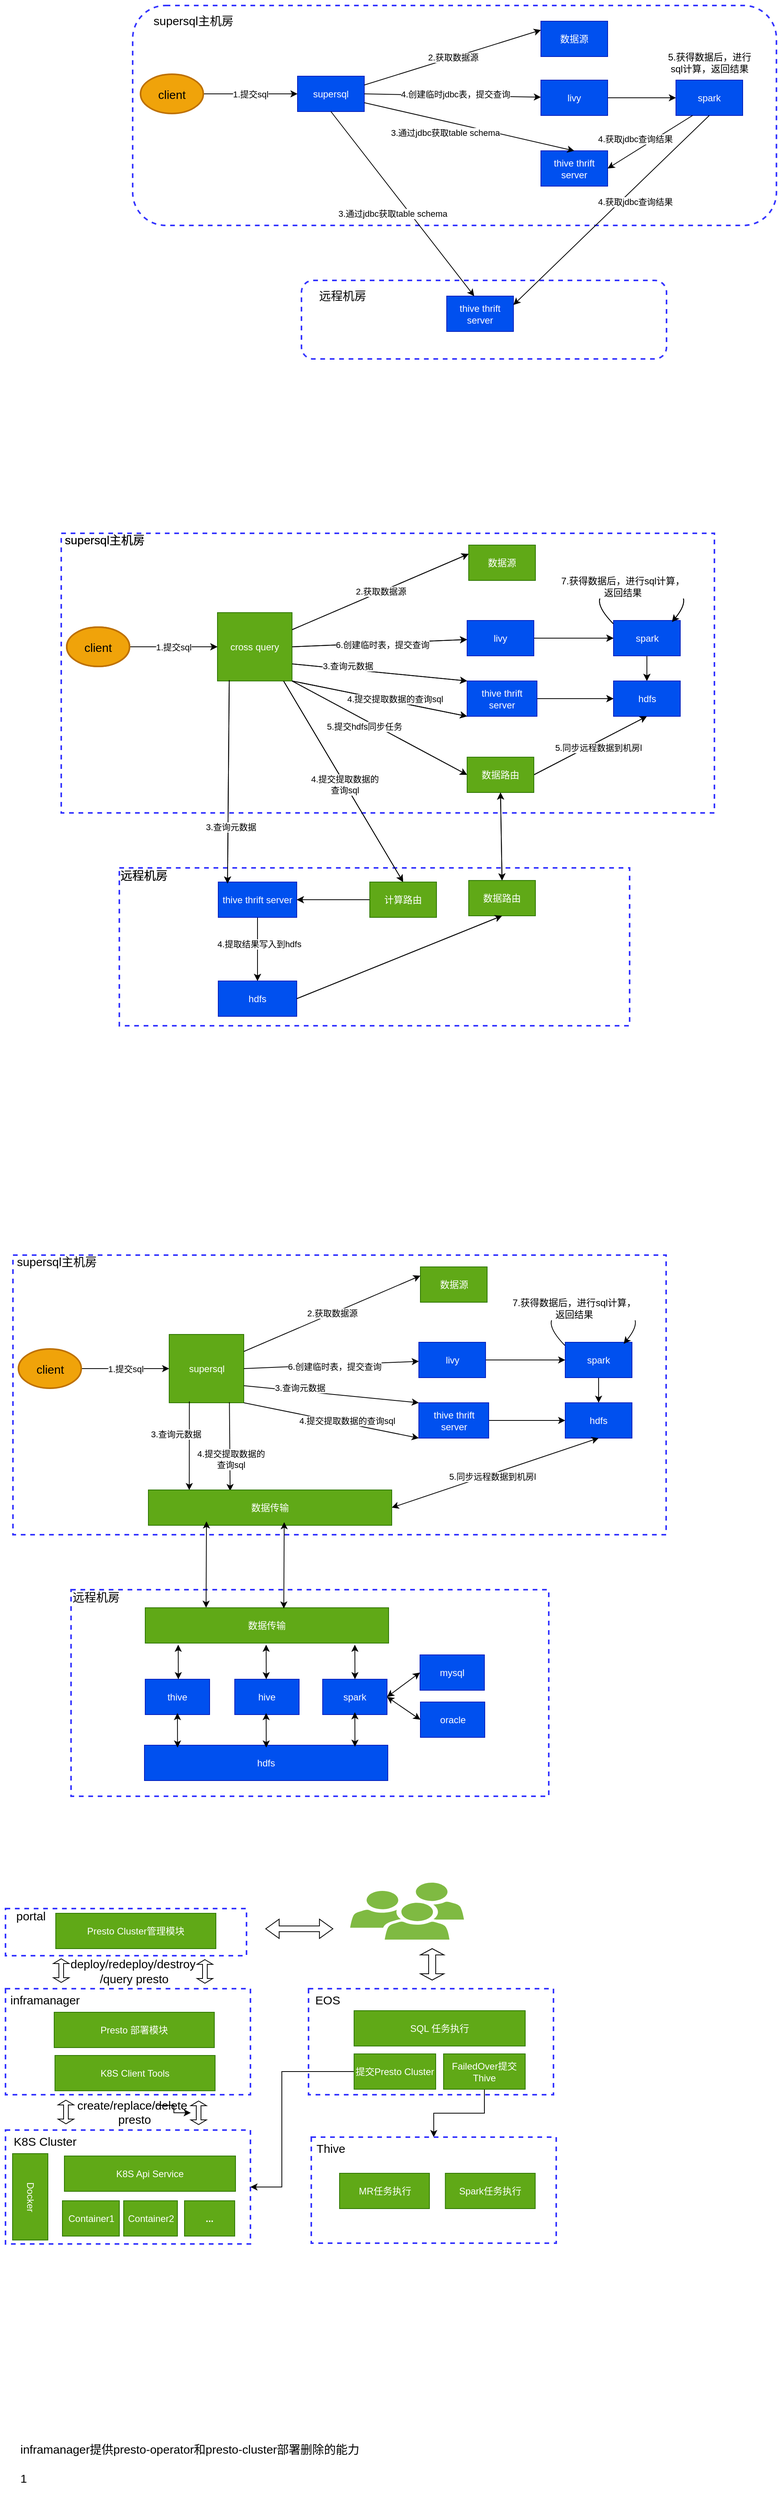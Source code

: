 <mxfile version="18.0.6" type="github">
  <diagram id="bWxWPY4lvkNfk8MPVSgl" name="cxl-demo">
    <mxGraphModel dx="1843" dy="807" grid="1" gridSize="10" guides="1" tooltips="1" connect="1" arrows="1" fold="1" page="1" pageScale="1" pageWidth="827" pageHeight="1169" math="0" shadow="0">
      <root>
        <mxCell id="0" />
        <mxCell id="1" parent="0" />
        <mxCell id="xpD0ZEU0XskHfSFEMHfj-1" value="" style="rounded=1;whiteSpace=wrap;html=1;dashed=1;fillColor=none;strokeWidth=2;strokeColor=#3333FF;" parent="1" vertex="1">
          <mxGeometry x="50" y="620" width="820" height="280" as="geometry" />
        </mxCell>
        <mxCell id="xpD0ZEU0XskHfSFEMHfj-2" value="&lt;p style=&quot;line-height: 150% ; font-size: 15px&quot;&gt;supersql主机房&lt;/p&gt;" style="text;html=1;strokeColor=none;fillColor=none;align=center;verticalAlign=middle;whiteSpace=wrap;rounded=0;dashed=1;fontSize=15;" parent="1" vertex="1">
          <mxGeometry x="70" y="620" width="115" height="40" as="geometry" />
        </mxCell>
        <mxCell id="xpD0ZEU0XskHfSFEMHfj-3" value="supersql" style="rounded=0;whiteSpace=wrap;html=1;strokeColor=#001DBC;fillColor=#0050ef;fontColor=#ffffff;" parent="1" vertex="1">
          <mxGeometry x="260" y="710" width="85" height="45" as="geometry" />
        </mxCell>
        <mxCell id="xpD0ZEU0XskHfSFEMHfj-4" value="数据源" style="rounded=0;whiteSpace=wrap;html=1;strokeColor=#001DBC;fillColor=#0050ef;fontColor=#ffffff;" parent="1" vertex="1">
          <mxGeometry x="570" y="640" width="85" height="45" as="geometry" />
        </mxCell>
        <mxCell id="xpD0ZEU0XskHfSFEMHfj-5" style="edgeStyle=orthogonalEdgeStyle;rounded=0;orthogonalLoop=1;jettySize=auto;html=1;" parent="1" source="xpD0ZEU0XskHfSFEMHfj-6" target="xpD0ZEU0XskHfSFEMHfj-7" edge="1">
          <mxGeometry relative="1" as="geometry" />
        </mxCell>
        <mxCell id="xpD0ZEU0XskHfSFEMHfj-6" value="livy" style="rounded=0;whiteSpace=wrap;html=1;strokeColor=#001DBC;fillColor=#0050ef;fontColor=#ffffff;" parent="1" vertex="1">
          <mxGeometry x="570" y="715" width="85" height="45" as="geometry" />
        </mxCell>
        <mxCell id="xpD0ZEU0XskHfSFEMHfj-7" value="spark" style="rounded=0;whiteSpace=wrap;html=1;strokeColor=#001DBC;fillColor=#0050ef;fontColor=#ffffff;" parent="1" vertex="1">
          <mxGeometry x="742" y="715" width="85" height="45" as="geometry" />
        </mxCell>
        <mxCell id="xpD0ZEU0XskHfSFEMHfj-8" value="thive thrift server" style="rounded=0;whiteSpace=wrap;html=1;strokeColor=#001DBC;fillColor=#0050ef;fontColor=#ffffff;" parent="1" vertex="1">
          <mxGeometry x="570" y="805" width="85" height="45" as="geometry" />
        </mxCell>
        <mxCell id="xpD0ZEU0XskHfSFEMHfj-9" value="" style="rounded=1;whiteSpace=wrap;html=1;dashed=1;fillColor=none;strokeWidth=2;strokeColor=#3333FF;" parent="1" vertex="1">
          <mxGeometry x="265" y="970" width="465" height="100" as="geometry" />
        </mxCell>
        <mxCell id="xpD0ZEU0XskHfSFEMHfj-10" value="&lt;p style=&quot;line-height: 150% ; font-size: 15px&quot;&gt;远程机房&lt;/p&gt;" style="text;html=1;strokeColor=none;fillColor=none;align=center;verticalAlign=middle;whiteSpace=wrap;rounded=0;dashed=1;fontSize=15;" parent="1" vertex="1">
          <mxGeometry x="260" y="970" width="115" height="40" as="geometry" />
        </mxCell>
        <mxCell id="xpD0ZEU0XskHfSFEMHfj-11" value="thive thrift server" style="rounded=0;whiteSpace=wrap;html=1;strokeColor=#001DBC;fillColor=#0050ef;fontColor=#ffffff;" parent="1" vertex="1">
          <mxGeometry x="450" y="990" width="85" height="45" as="geometry" />
        </mxCell>
        <mxCell id="xpD0ZEU0XskHfSFEMHfj-12" value="2.获取数据源" style="endArrow=classic;html=1;rounded=0;exitX=1;exitY=0.25;exitDx=0;exitDy=0;entryX=0;entryY=0.25;entryDx=0;entryDy=0;" parent="1" source="xpD0ZEU0XskHfSFEMHfj-3" target="xpD0ZEU0XskHfSFEMHfj-4" edge="1">
          <mxGeometry width="50" height="50" relative="1" as="geometry">
            <mxPoint x="382.5" y="700" as="sourcePoint" />
            <mxPoint x="432.5" y="650" as="targetPoint" />
          </mxGeometry>
        </mxCell>
        <mxCell id="xpD0ZEU0XskHfSFEMHfj-13" value="1.提交sql" style="edgeStyle=orthogonalEdgeStyle;rounded=0;orthogonalLoop=1;jettySize=auto;html=1;" parent="1" source="xpD0ZEU0XskHfSFEMHfj-14" target="xpD0ZEU0XskHfSFEMHfj-3" edge="1">
          <mxGeometry relative="1" as="geometry" />
        </mxCell>
        <mxCell id="xpD0ZEU0XskHfSFEMHfj-14" value="client" style="ellipse;whiteSpace=wrap;html=1;fontSize=15;strokeColor=#BD7000;strokeWidth=2;fillColor=#f0a30a;fontColor=#000000;" parent="1" vertex="1">
          <mxGeometry x="60" y="707.5" width="80" height="50" as="geometry" />
        </mxCell>
        <mxCell id="xpD0ZEU0XskHfSFEMHfj-15" value="" style="endArrow=classic;html=1;rounded=0;exitX=0.5;exitY=1;exitDx=0;exitDy=0;entryX=0.412;entryY=0;entryDx=0;entryDy=0;entryPerimeter=0;" parent="1" source="xpD0ZEU0XskHfSFEMHfj-3" target="xpD0ZEU0XskHfSFEMHfj-11" edge="1">
          <mxGeometry width="50" height="50" relative="1" as="geometry">
            <mxPoint x="280" y="870" as="sourcePoint" />
            <mxPoint x="330" y="820" as="targetPoint" />
          </mxGeometry>
        </mxCell>
        <mxCell id="xpD0ZEU0XskHfSFEMHfj-16" value="3.通过jdbc获取table schema" style="edgeLabel;html=1;align=center;verticalAlign=middle;resizable=0;points=[];" parent="xpD0ZEU0XskHfSFEMHfj-15" vertex="1" connectable="0">
          <mxGeometry x="-0.144" relative="1" as="geometry">
            <mxPoint y="29" as="offset" />
          </mxGeometry>
        </mxCell>
        <mxCell id="xpD0ZEU0XskHfSFEMHfj-17" value="" style="endArrow=classic;html=1;rounded=0;exitX=1;exitY=0.75;exitDx=0;exitDy=0;entryX=0.5;entryY=0;entryDx=0;entryDy=0;" parent="1" source="xpD0ZEU0XskHfSFEMHfj-3" target="xpD0ZEU0XskHfSFEMHfj-8" edge="1">
          <mxGeometry width="50" height="50" relative="1" as="geometry">
            <mxPoint x="370" y="830" as="sourcePoint" />
            <mxPoint x="420" y="780" as="targetPoint" />
          </mxGeometry>
        </mxCell>
        <mxCell id="xpD0ZEU0XskHfSFEMHfj-18" value="3.通过jdbc获取table schema" style="edgeLabel;html=1;align=center;verticalAlign=middle;resizable=0;points=[];" parent="xpD0ZEU0XskHfSFEMHfj-17" vertex="1" connectable="0">
          <mxGeometry x="-0.378" y="-2" relative="1" as="geometry">
            <mxPoint x="20" y="17" as="offset" />
          </mxGeometry>
        </mxCell>
        <mxCell id="xpD0ZEU0XskHfSFEMHfj-19" value="" style="endArrow=classic;html=1;rounded=0;exitX=1;exitY=0.5;exitDx=0;exitDy=0;" parent="1" source="xpD0ZEU0XskHfSFEMHfj-3" target="xpD0ZEU0XskHfSFEMHfj-6" edge="1">
          <mxGeometry width="50" height="50" relative="1" as="geometry">
            <mxPoint x="360" y="770" as="sourcePoint" />
            <mxPoint x="410" y="720" as="targetPoint" />
          </mxGeometry>
        </mxCell>
        <mxCell id="xpD0ZEU0XskHfSFEMHfj-20" value="4.创建临时jdbc表，提交查询" style="edgeLabel;html=1;align=center;verticalAlign=middle;resizable=0;points=[];" parent="xpD0ZEU0XskHfSFEMHfj-19" vertex="1" connectable="0">
          <mxGeometry x="-0.553" y="1" relative="1" as="geometry">
            <mxPoint x="65" as="offset" />
          </mxGeometry>
        </mxCell>
        <mxCell id="xpD0ZEU0XskHfSFEMHfj-21" value="" style="endArrow=classic;html=1;rounded=0;exitX=0.25;exitY=1;exitDx=0;exitDy=0;entryX=1;entryY=0.5;entryDx=0;entryDy=0;" parent="1" source="xpD0ZEU0XskHfSFEMHfj-7" target="xpD0ZEU0XskHfSFEMHfj-8" edge="1">
          <mxGeometry width="50" height="50" relative="1" as="geometry">
            <mxPoint x="740" y="860" as="sourcePoint" />
            <mxPoint x="790" y="810" as="targetPoint" />
          </mxGeometry>
        </mxCell>
        <mxCell id="xpD0ZEU0XskHfSFEMHfj-22" value="4.获取jdbc查询结果" style="edgeLabel;html=1;align=center;verticalAlign=middle;resizable=0;points=[];" parent="xpD0ZEU0XskHfSFEMHfj-21" vertex="1" connectable="0">
          <mxGeometry x="0.236" relative="1" as="geometry">
            <mxPoint x="-6" y="-12" as="offset" />
          </mxGeometry>
        </mxCell>
        <mxCell id="xpD0ZEU0XskHfSFEMHfj-23" value="" style="endArrow=classic;html=1;rounded=0;exitX=0.5;exitY=1;exitDx=0;exitDy=0;entryX=1;entryY=0.25;entryDx=0;entryDy=0;" parent="1" source="xpD0ZEU0XskHfSFEMHfj-7" target="xpD0ZEU0XskHfSFEMHfj-11" edge="1">
          <mxGeometry width="50" height="50" relative="1" as="geometry">
            <mxPoint x="790" y="870" as="sourcePoint" />
            <mxPoint x="840" y="820" as="targetPoint" />
          </mxGeometry>
        </mxCell>
        <mxCell id="xpD0ZEU0XskHfSFEMHfj-24" value="4.获取jdbc查询结果" style="edgeLabel;html=1;align=center;verticalAlign=middle;resizable=0;points=[];" parent="xpD0ZEU0XskHfSFEMHfj-23" vertex="1" connectable="0">
          <mxGeometry x="-0.171" y="-2" relative="1" as="geometry">
            <mxPoint x="10" y="11" as="offset" />
          </mxGeometry>
        </mxCell>
        <mxCell id="xpD0ZEU0XskHfSFEMHfj-25" value="5.获得数据后，进行sql计算，返回结果" style="text;html=1;strokeColor=none;fillColor=none;align=center;verticalAlign=middle;whiteSpace=wrap;rounded=0;" parent="1" vertex="1">
          <mxGeometry x="729.5" y="677.5" width="110" height="30" as="geometry" />
        </mxCell>
        <mxCell id="xpD0ZEU0XskHfSFEMHfj-26" value="" style="rounded=0;whiteSpace=wrap;html=1;dashed=1;fillColor=none;strokeWidth=2;strokeColor=#3333FF;" parent="1" vertex="1">
          <mxGeometry x="-41" y="1292" width="832" height="356" as="geometry" />
        </mxCell>
        <mxCell id="xpD0ZEU0XskHfSFEMHfj-27" value="&lt;p style=&quot;line-height: 150% ; font-size: 15px&quot;&gt;supersql主机房&lt;/p&gt;" style="text;html=1;strokeColor=none;fillColor=none;align=center;verticalAlign=middle;whiteSpace=wrap;rounded=0;dashed=1;fontSize=15;" parent="1" vertex="1">
          <mxGeometry x="-43" y="1281" width="115" height="40" as="geometry" />
        </mxCell>
        <mxCell id="xpD0ZEU0XskHfSFEMHfj-28" value="supersql" style="rounded=0;whiteSpace=wrap;html=1;strokeColor=#2D7600;fillColor=#60a917;fontColor=#ffffff;" parent="1" vertex="1">
          <mxGeometry x="158" y="1393" width="95" height="87" as="geometry" />
        </mxCell>
        <mxCell id="xpD0ZEU0XskHfSFEMHfj-29" value="数据源" style="rounded=0;whiteSpace=wrap;html=1;strokeColor=#2D7600;fillColor=#60a917;fontColor=#ffffff;" parent="1" vertex="1">
          <mxGeometry x="478" y="1307" width="85" height="45" as="geometry" />
        </mxCell>
        <mxCell id="xpD0ZEU0XskHfSFEMHfj-30" style="edgeStyle=orthogonalEdgeStyle;rounded=0;orthogonalLoop=1;jettySize=auto;html=1;" parent="1" source="xpD0ZEU0XskHfSFEMHfj-31" target="xpD0ZEU0XskHfSFEMHfj-33" edge="1">
          <mxGeometry relative="1" as="geometry" />
        </mxCell>
        <mxCell id="xpD0ZEU0XskHfSFEMHfj-31" value="livy" style="rounded=0;whiteSpace=wrap;html=1;strokeColor=#001DBC;fillColor=#0050ef;fontColor=#ffffff;" parent="1" vertex="1">
          <mxGeometry x="476" y="1403" width="85" height="45" as="geometry" />
        </mxCell>
        <mxCell id="xpD0ZEU0XskHfSFEMHfj-32" style="edgeStyle=orthogonalEdgeStyle;rounded=0;orthogonalLoop=1;jettySize=auto;html=1;entryX=0.5;entryY=0;entryDx=0;entryDy=0;" parent="1" source="xpD0ZEU0XskHfSFEMHfj-33" target="xpD0ZEU0XskHfSFEMHfj-50" edge="1">
          <mxGeometry relative="1" as="geometry" />
        </mxCell>
        <mxCell id="xpD0ZEU0XskHfSFEMHfj-33" value="spark" style="rounded=0;whiteSpace=wrap;html=1;strokeColor=#001DBC;fillColor=#0050ef;fontColor=#ffffff;" parent="1" vertex="1">
          <mxGeometry x="662.5" y="1403" width="85" height="45" as="geometry" />
        </mxCell>
        <mxCell id="xpD0ZEU0XskHfSFEMHfj-34" style="edgeStyle=orthogonalEdgeStyle;rounded=0;orthogonalLoop=1;jettySize=auto;html=1;entryX=0;entryY=0.5;entryDx=0;entryDy=0;" parent="1" source="xpD0ZEU0XskHfSFEMHfj-35" target="xpD0ZEU0XskHfSFEMHfj-50" edge="1">
          <mxGeometry relative="1" as="geometry" />
        </mxCell>
        <mxCell id="xpD0ZEU0XskHfSFEMHfj-35" value="thive thrift server" style="rounded=0;whiteSpace=wrap;html=1;strokeColor=#001DBC;fillColor=#0050ef;fontColor=#ffffff;" parent="1" vertex="1">
          <mxGeometry x="476" y="1480" width="89" height="45" as="geometry" />
        </mxCell>
        <mxCell id="xpD0ZEU0XskHfSFEMHfj-36" value="" style="rounded=0;whiteSpace=wrap;html=1;dashed=1;fillColor=none;strokeWidth=2;strokeColor=#3333FF;" parent="1" vertex="1">
          <mxGeometry x="33" y="1718" width="650" height="201" as="geometry" />
        </mxCell>
        <mxCell id="xpD0ZEU0XskHfSFEMHfj-37" value="&lt;p style=&quot;line-height: 150% ; font-size: 15px&quot;&gt;远程机房&lt;/p&gt;" style="text;html=1;strokeColor=none;fillColor=none;align=center;verticalAlign=middle;whiteSpace=wrap;rounded=0;dashed=1;fontSize=15;" parent="1" vertex="1">
          <mxGeometry x="7" y="1708" width="115" height="40" as="geometry" />
        </mxCell>
        <mxCell id="xpD0ZEU0XskHfSFEMHfj-38" style="edgeStyle=orthogonalEdgeStyle;rounded=0;orthogonalLoop=1;jettySize=auto;html=1;entryX=0.5;entryY=0;entryDx=0;entryDy=0;" parent="1" source="xpD0ZEU0XskHfSFEMHfj-40" target="xpD0ZEU0XskHfSFEMHfj-56" edge="1">
          <mxGeometry relative="1" as="geometry" />
        </mxCell>
        <mxCell id="xpD0ZEU0XskHfSFEMHfj-39" value="4.提取结果写入到hdfs" style="edgeLabel;html=1;align=center;verticalAlign=middle;resizable=0;points=[];" parent="xpD0ZEU0XskHfSFEMHfj-38" vertex="1" connectable="0">
          <mxGeometry x="-0.176" y="2" relative="1" as="geometry">
            <mxPoint as="offset" />
          </mxGeometry>
        </mxCell>
        <mxCell id="xpD0ZEU0XskHfSFEMHfj-40" value="thive thrift server" style="rounded=0;whiteSpace=wrap;html=1;strokeColor=#001DBC;fillColor=#0050ef;fontColor=#ffffff;" parent="1" vertex="1">
          <mxGeometry x="159" y="1736" width="100" height="45" as="geometry" />
        </mxCell>
        <mxCell id="xpD0ZEU0XskHfSFEMHfj-41" value="2.获取数据源" style="endArrow=classic;html=1;rounded=0;exitX=1;exitY=0.25;exitDx=0;exitDy=0;entryX=0;entryY=0.25;entryDx=0;entryDy=0;" parent="1" source="xpD0ZEU0XskHfSFEMHfj-28" target="xpD0ZEU0XskHfSFEMHfj-29" edge="1">
          <mxGeometry width="50" height="50" relative="1" as="geometry">
            <mxPoint x="290.5" y="1425" as="sourcePoint" />
            <mxPoint x="340.5" y="1375" as="targetPoint" />
          </mxGeometry>
        </mxCell>
        <mxCell id="xpD0ZEU0XskHfSFEMHfj-42" value="1.提交sql" style="edgeStyle=orthogonalEdgeStyle;rounded=0;orthogonalLoop=1;jettySize=auto;html=1;" parent="1" source="xpD0ZEU0XskHfSFEMHfj-43" target="xpD0ZEU0XskHfSFEMHfj-28" edge="1">
          <mxGeometry relative="1" as="geometry" />
        </mxCell>
        <mxCell id="xpD0ZEU0XskHfSFEMHfj-43" value="client" style="ellipse;whiteSpace=wrap;html=1;fontSize=15;strokeColor=#BD7000;strokeWidth=2;fillColor=#f0a30a;fontColor=#000000;" parent="1" vertex="1">
          <mxGeometry x="-34" y="1411.5" width="80" height="50" as="geometry" />
        </mxCell>
        <mxCell id="xpD0ZEU0XskHfSFEMHfj-44" value="" style="endArrow=classic;html=1;rounded=0;entryX=0.118;entryY=0.044;entryDx=0;entryDy=0;entryPerimeter=0;" parent="1" target="xpD0ZEU0XskHfSFEMHfj-40" edge="1">
          <mxGeometry width="50" height="50" relative="1" as="geometry">
            <mxPoint x="173" y="1479" as="sourcePoint" />
            <mxPoint x="239" y="1568" as="targetPoint" />
          </mxGeometry>
        </mxCell>
        <mxCell id="xpD0ZEU0XskHfSFEMHfj-45" value="3.查询元数据" style="edgeLabel;html=1;align=center;verticalAlign=middle;resizable=0;points=[];" parent="xpD0ZEU0XskHfSFEMHfj-44" vertex="1" connectable="0">
          <mxGeometry x="-0.144" relative="1" as="geometry">
            <mxPoint x="3" y="76" as="offset" />
          </mxGeometry>
        </mxCell>
        <mxCell id="xpD0ZEU0XskHfSFEMHfj-46" value="" style="endArrow=classic;html=1;rounded=0;exitX=1;exitY=0.75;exitDx=0;exitDy=0;entryX=0;entryY=0;entryDx=0;entryDy=0;" parent="1" source="xpD0ZEU0XskHfSFEMHfj-28" target="xpD0ZEU0XskHfSFEMHfj-35" edge="1">
          <mxGeometry width="50" height="50" relative="1" as="geometry">
            <mxPoint x="278" y="1555" as="sourcePoint" />
            <mxPoint x="328" y="1505" as="targetPoint" />
          </mxGeometry>
        </mxCell>
        <mxCell id="xpD0ZEU0XskHfSFEMHfj-47" value="3.查询元数据" style="edgeLabel;html=1;align=center;verticalAlign=middle;resizable=0;points=[];" parent="xpD0ZEU0XskHfSFEMHfj-46" vertex="1" connectable="0">
          <mxGeometry x="-0.378" y="-2" relative="1" as="geometry">
            <mxPoint x="2" y="-6" as="offset" />
          </mxGeometry>
        </mxCell>
        <mxCell id="xpD0ZEU0XskHfSFEMHfj-48" value="" style="endArrow=classic;html=1;rounded=0;exitX=1;exitY=0.5;exitDx=0;exitDy=0;" parent="1" source="xpD0ZEU0XskHfSFEMHfj-28" target="xpD0ZEU0XskHfSFEMHfj-31" edge="1">
          <mxGeometry width="50" height="50" relative="1" as="geometry">
            <mxPoint x="268" y="1495" as="sourcePoint" />
            <mxPoint x="318" y="1445" as="targetPoint" />
          </mxGeometry>
        </mxCell>
        <mxCell id="xpD0ZEU0XskHfSFEMHfj-49" value="6.创建临时表，提交查询" style="edgeLabel;html=1;align=center;verticalAlign=middle;resizable=0;points=[];" parent="xpD0ZEU0XskHfSFEMHfj-48" vertex="1" connectable="0">
          <mxGeometry x="-0.553" y="1" relative="1" as="geometry">
            <mxPoint x="65" as="offset" />
          </mxGeometry>
        </mxCell>
        <mxCell id="xpD0ZEU0XskHfSFEMHfj-50" value="hdfs" style="rounded=0;whiteSpace=wrap;html=1;strokeColor=#001DBC;fillColor=#0050ef;fontColor=#ffffff;" parent="1" vertex="1">
          <mxGeometry x="662.5" y="1480" width="85" height="45" as="geometry" />
        </mxCell>
        <mxCell id="xpD0ZEU0XskHfSFEMHfj-51" value="数据传输" style="rounded=0;whiteSpace=wrap;html=1;strokeColor=#2D7600;fillColor=#60a917;fontColor=#ffffff;" parent="1" vertex="1">
          <mxGeometry x="478" y="1734" width="85" height="45" as="geometry" />
        </mxCell>
        <mxCell id="xpD0ZEU0XskHfSFEMHfj-52" value="" style="endArrow=classic;html=1;rounded=0;exitX=1;exitY=1;exitDx=0;exitDy=0;entryX=0;entryY=1;entryDx=0;entryDy=0;" parent="1" source="xpD0ZEU0XskHfSFEMHfj-28" target="xpD0ZEU0XskHfSFEMHfj-35" edge="1">
          <mxGeometry width="50" height="50" relative="1" as="geometry">
            <mxPoint x="242" y="1492" as="sourcePoint" />
            <mxPoint x="511.5" y="1579.25" as="targetPoint" />
          </mxGeometry>
        </mxCell>
        <mxCell id="xpD0ZEU0XskHfSFEMHfj-53" value="4.提交提取数据的查询sql" style="edgeLabel;html=1;align=center;verticalAlign=middle;resizable=0;points=[];" parent="xpD0ZEU0XskHfSFEMHfj-52" vertex="1" connectable="0">
          <mxGeometry x="-0.378" y="-2" relative="1" as="geometry">
            <mxPoint x="62" y="7" as="offset" />
          </mxGeometry>
        </mxCell>
        <mxCell id="xpD0ZEU0XskHfSFEMHfj-54" value="" style="endArrow=classic;html=1;rounded=0;entryX=0;entryY=0.5;entryDx=0;entryDy=0;exitX=1;exitY=1;exitDx=0;exitDy=0;" parent="1" source="xpD0ZEU0XskHfSFEMHfj-28" target="xpD0ZEU0XskHfSFEMHfj-62" edge="1">
          <mxGeometry width="50" height="50" relative="1" as="geometry">
            <mxPoint x="264" y="1513" as="sourcePoint" />
            <mxPoint x="499" y="1619" as="targetPoint" />
          </mxGeometry>
        </mxCell>
        <mxCell id="xpD0ZEU0XskHfSFEMHfj-55" value="5.提交hdfs同步任务" style="edgeLabel;html=1;align=center;verticalAlign=middle;resizable=0;points=[];" parent="xpD0ZEU0XskHfSFEMHfj-54" vertex="1" connectable="0">
          <mxGeometry x="-0.285" y="1" relative="1" as="geometry">
            <mxPoint x="12" y="16" as="offset" />
          </mxGeometry>
        </mxCell>
        <mxCell id="xpD0ZEU0XskHfSFEMHfj-56" value="hdfs" style="rounded=0;whiteSpace=wrap;html=1;strokeColor=#001DBC;fillColor=#0050ef;fontColor=#ffffff;" parent="1" vertex="1">
          <mxGeometry x="159" y="1862" width="100" height="45" as="geometry" />
        </mxCell>
        <mxCell id="xpD0ZEU0XskHfSFEMHfj-57" value="" style="endArrow=classic;html=1;rounded=0;exitX=1;exitY=0.5;exitDx=0;exitDy=0;entryX=0.5;entryY=1;entryDx=0;entryDy=0;" parent="1" source="xpD0ZEU0XskHfSFEMHfj-62" target="xpD0ZEU0XskHfSFEMHfj-50" edge="1">
          <mxGeometry width="50" height="50" relative="1" as="geometry">
            <mxPoint x="639" y="1667" as="sourcePoint" />
            <mxPoint x="689" y="1617" as="targetPoint" />
          </mxGeometry>
        </mxCell>
        <mxCell id="xpD0ZEU0XskHfSFEMHfj-58" value="5.同步远程数据到机房l" style="edgeLabel;html=1;align=center;verticalAlign=middle;resizable=0;points=[];" parent="xpD0ZEU0XskHfSFEMHfj-57" vertex="1" connectable="0">
          <mxGeometry x="-0.228" relative="1" as="geometry">
            <mxPoint x="26" y="-6" as="offset" />
          </mxGeometry>
        </mxCell>
        <mxCell id="xpD0ZEU0XskHfSFEMHfj-59" value="" style="endArrow=classic;html=1;rounded=0;entryX=0.5;entryY=1;entryDx=0;entryDy=0;exitX=1;exitY=0.5;exitDx=0;exitDy=0;" parent="1" source="xpD0ZEU0XskHfSFEMHfj-56" target="xpD0ZEU0XskHfSFEMHfj-51" edge="1">
          <mxGeometry width="50" height="50" relative="1" as="geometry">
            <mxPoint x="359" y="1845" as="sourcePoint" />
            <mxPoint x="409" y="1795" as="targetPoint" />
          </mxGeometry>
        </mxCell>
        <mxCell id="xpD0ZEU0XskHfSFEMHfj-60" value="" style="endArrow=classic;html=1;rounded=0;entryX=0.5;entryY=0;entryDx=0;entryDy=0;" parent="1" target="xpD0ZEU0XskHfSFEMHfj-67" edge="1">
          <mxGeometry width="50" height="50" relative="1" as="geometry">
            <mxPoint x="242.2" y="1480" as="sourcePoint" />
            <mxPoint x="336" y="1692" as="targetPoint" />
          </mxGeometry>
        </mxCell>
        <mxCell id="xpD0ZEU0XskHfSFEMHfj-61" value="&lt;div&gt;&lt;span style=&quot;font-size: 11px&quot;&gt;4.提交提取数据的&lt;/span&gt;&lt;/div&gt;&lt;div&gt;&lt;span style=&quot;font-size: 11px&quot;&gt;查询sql&lt;/span&gt;&lt;/div&gt;" style="edgeLabel;html=1;align=center;verticalAlign=middle;resizable=0;points=[];" parent="xpD0ZEU0XskHfSFEMHfj-60" vertex="1" connectable="0">
          <mxGeometry x="-0.144" relative="1" as="geometry">
            <mxPoint x="12" y="22" as="offset" />
          </mxGeometry>
        </mxCell>
        <mxCell id="xpD0ZEU0XskHfSFEMHfj-62" value="数据传输" style="rounded=0;whiteSpace=wrap;html=1;strokeColor=#2D7600;fillColor=#60a917;fontColor=#ffffff;" parent="1" vertex="1">
          <mxGeometry x="476" y="1577" width="85" height="45" as="geometry" />
        </mxCell>
        <mxCell id="xpD0ZEU0XskHfSFEMHfj-63" value="" style="curved=1;endArrow=classic;html=1;rounded=0;entryX=0.876;entryY=0.044;entryDx=0;entryDy=0;entryPerimeter=0;" parent="1" target="xpD0ZEU0XskHfSFEMHfj-33" edge="1">
          <mxGeometry width="50" height="50" relative="1" as="geometry">
            <mxPoint x="662" y="1407" as="sourcePoint" />
            <mxPoint x="712" y="1357" as="targetPoint" />
            <Array as="points">
              <mxPoint x="629" y="1373" />
              <mxPoint x="688" y="1357" />
              <mxPoint x="768" y="1367" />
            </Array>
          </mxGeometry>
        </mxCell>
        <mxCell id="xpD0ZEU0XskHfSFEMHfj-64" value="&lt;span style=&quot;font-size: 12px&quot;&gt;7.获得数据后，进行sql计算，&lt;br&gt;返回结果&lt;/span&gt;" style="edgeLabel;html=1;align=center;verticalAlign=middle;resizable=0;points=[];" parent="xpD0ZEU0XskHfSFEMHfj-63" vertex="1" connectable="0">
          <mxGeometry x="-0.223" y="1" relative="1" as="geometry">
            <mxPoint x="1" as="offset" />
          </mxGeometry>
        </mxCell>
        <mxCell id="xpD0ZEU0XskHfSFEMHfj-65" value="" style="endArrow=classic;startArrow=classic;html=1;rounded=0;entryX=0.5;entryY=1;entryDx=0;entryDy=0;exitX=0.5;exitY=0;exitDx=0;exitDy=0;" parent="1" source="xpD0ZEU0XskHfSFEMHfj-51" target="xpD0ZEU0XskHfSFEMHfj-62" edge="1">
          <mxGeometry width="50" height="50" relative="1" as="geometry">
            <mxPoint x="490" y="1688" as="sourcePoint" />
            <mxPoint x="540" y="1638" as="targetPoint" />
          </mxGeometry>
        </mxCell>
        <mxCell id="xpD0ZEU0XskHfSFEMHfj-66" value="" style="edgeStyle=orthogonalEdgeStyle;rounded=0;orthogonalLoop=1;jettySize=auto;html=1;" parent="1" source="xpD0ZEU0XskHfSFEMHfj-67" target="xpD0ZEU0XskHfSFEMHfj-40" edge="1">
          <mxGeometry relative="1" as="geometry" />
        </mxCell>
        <mxCell id="xpD0ZEU0XskHfSFEMHfj-67" value="计算路由" style="rounded=0;whiteSpace=wrap;html=1;strokeColor=#2D7600;fillColor=#60a917;fontColor=#ffffff;" parent="1" vertex="1">
          <mxGeometry x="352" y="1736" width="85" height="45" as="geometry" />
        </mxCell>
        <mxCell id="xpD0ZEU0XskHfSFEMHfj-68" value="" style="rounded=0;whiteSpace=wrap;html=1;dashed=1;fillColor=none;strokeWidth=2;strokeColor=#3333FF;" parent="1" vertex="1">
          <mxGeometry x="-102.5" y="2211" width="832" height="356" as="geometry" />
        </mxCell>
        <mxCell id="xpD0ZEU0XskHfSFEMHfj-69" value="&lt;p style=&quot;line-height: 150% ; font-size: 15px&quot;&gt;supersql主机房&lt;/p&gt;" style="text;html=1;strokeColor=none;fillColor=none;align=center;verticalAlign=middle;whiteSpace=wrap;rounded=0;dashed=1;fontSize=15;" parent="1" vertex="1">
          <mxGeometry x="-104.5" y="2200" width="115" height="40" as="geometry" />
        </mxCell>
        <mxCell id="xpD0ZEU0XskHfSFEMHfj-70" value="supersql" style="rounded=0;whiteSpace=wrap;html=1;strokeColor=#2D7600;fillColor=#60a917;fontColor=#ffffff;" parent="1" vertex="1">
          <mxGeometry x="96.5" y="2312" width="95" height="87" as="geometry" />
        </mxCell>
        <mxCell id="xpD0ZEU0XskHfSFEMHfj-71" value="数据源" style="rounded=0;whiteSpace=wrap;html=1;strokeColor=#2D7600;fillColor=#60a917;fontColor=#ffffff;" parent="1" vertex="1">
          <mxGeometry x="416.5" y="2226" width="85" height="45" as="geometry" />
        </mxCell>
        <mxCell id="xpD0ZEU0XskHfSFEMHfj-72" style="edgeStyle=orthogonalEdgeStyle;rounded=0;orthogonalLoop=1;jettySize=auto;html=1;" parent="1" source="xpD0ZEU0XskHfSFEMHfj-73" target="xpD0ZEU0XskHfSFEMHfj-75" edge="1">
          <mxGeometry relative="1" as="geometry" />
        </mxCell>
        <mxCell id="xpD0ZEU0XskHfSFEMHfj-73" value="livy" style="rounded=0;whiteSpace=wrap;html=1;strokeColor=#001DBC;fillColor=#0050ef;fontColor=#ffffff;" parent="1" vertex="1">
          <mxGeometry x="414.5" y="2322" width="85" height="45" as="geometry" />
        </mxCell>
        <mxCell id="xpD0ZEU0XskHfSFEMHfj-74" style="edgeStyle=orthogonalEdgeStyle;rounded=0;orthogonalLoop=1;jettySize=auto;html=1;entryX=0.5;entryY=0;entryDx=0;entryDy=0;" parent="1" source="xpD0ZEU0XskHfSFEMHfj-75" target="xpD0ZEU0XskHfSFEMHfj-92" edge="1">
          <mxGeometry relative="1" as="geometry" />
        </mxCell>
        <mxCell id="xpD0ZEU0XskHfSFEMHfj-75" value="spark" style="rounded=0;whiteSpace=wrap;html=1;strokeColor=#001DBC;fillColor=#0050ef;fontColor=#ffffff;" parent="1" vertex="1">
          <mxGeometry x="601" y="2322" width="85" height="45" as="geometry" />
        </mxCell>
        <mxCell id="xpD0ZEU0XskHfSFEMHfj-76" style="edgeStyle=orthogonalEdgeStyle;rounded=0;orthogonalLoop=1;jettySize=auto;html=1;entryX=0;entryY=0.5;entryDx=0;entryDy=0;" parent="1" source="xpD0ZEU0XskHfSFEMHfj-77" target="xpD0ZEU0XskHfSFEMHfj-92" edge="1">
          <mxGeometry relative="1" as="geometry" />
        </mxCell>
        <mxCell id="xpD0ZEU0XskHfSFEMHfj-77" value="thive thrift server" style="rounded=0;whiteSpace=wrap;html=1;strokeColor=#001DBC;fillColor=#0050ef;fontColor=#ffffff;" parent="1" vertex="1">
          <mxGeometry x="414.5" y="2399" width="89" height="45" as="geometry" />
        </mxCell>
        <mxCell id="xpD0ZEU0XskHfSFEMHfj-78" value="" style="rounded=0;whiteSpace=wrap;html=1;dashed=1;fillColor=none;strokeWidth=2;strokeColor=#3333FF;" parent="1" vertex="1">
          <mxGeometry x="-28.5" y="2637" width="608.5" height="263" as="geometry" />
        </mxCell>
        <mxCell id="xpD0ZEU0XskHfSFEMHfj-79" value="&lt;p style=&quot;line-height: 150% ; font-size: 15px&quot;&gt;远程机房&lt;/p&gt;" style="text;html=1;strokeColor=none;fillColor=none;align=center;verticalAlign=middle;whiteSpace=wrap;rounded=0;dashed=1;fontSize=15;" parent="1" vertex="1">
          <mxGeometry x="-54.5" y="2627" width="115" height="40" as="geometry" />
        </mxCell>
        <mxCell id="xpD0ZEU0XskHfSFEMHfj-82" value="thive" style="rounded=0;whiteSpace=wrap;html=1;strokeColor=#001DBC;fillColor=#0050ef;fontColor=#ffffff;" parent="1" vertex="1">
          <mxGeometry x="66" y="2751" width="82" height="45" as="geometry" />
        </mxCell>
        <mxCell id="xpD0ZEU0XskHfSFEMHfj-83" value="2.获取数据源" style="endArrow=classic;html=1;rounded=0;exitX=1;exitY=0.25;exitDx=0;exitDy=0;entryX=0;entryY=0.25;entryDx=0;entryDy=0;" parent="1" source="xpD0ZEU0XskHfSFEMHfj-70" target="xpD0ZEU0XskHfSFEMHfj-71" edge="1">
          <mxGeometry width="50" height="50" relative="1" as="geometry">
            <mxPoint x="229" y="2344" as="sourcePoint" />
            <mxPoint x="279" y="2294" as="targetPoint" />
          </mxGeometry>
        </mxCell>
        <mxCell id="xpD0ZEU0XskHfSFEMHfj-84" value="1.提交sql" style="edgeStyle=orthogonalEdgeStyle;rounded=0;orthogonalLoop=1;jettySize=auto;html=1;" parent="1" source="xpD0ZEU0XskHfSFEMHfj-85" target="xpD0ZEU0XskHfSFEMHfj-70" edge="1">
          <mxGeometry relative="1" as="geometry" />
        </mxCell>
        <mxCell id="xpD0ZEU0XskHfSFEMHfj-85" value="client" style="ellipse;whiteSpace=wrap;html=1;fontSize=15;strokeColor=#BD7000;strokeWidth=2;fillColor=#f0a30a;fontColor=#000000;" parent="1" vertex="1">
          <mxGeometry x="-95.5" y="2330.5" width="80" height="50" as="geometry" />
        </mxCell>
        <mxCell id="xpD0ZEU0XskHfSFEMHfj-86" value="" style="endArrow=classic;html=1;rounded=0;exitX=0.597;exitY=0.982;exitDx=0;exitDy=0;exitPerimeter=0;entryX=0.168;entryY=0.004;entryDx=0;entryDy=0;entryPerimeter=0;" parent="1" target="xpD0ZEU0XskHfSFEMHfj-110" edge="1">
          <mxGeometry width="50" height="50" relative="1" as="geometry">
            <mxPoint x="122.215" y="2397.434" as="sourcePoint" />
            <mxPoint x="122" y="2500" as="targetPoint" />
          </mxGeometry>
        </mxCell>
        <mxCell id="xpD0ZEU0XskHfSFEMHfj-87" value="3.查询元数据" style="edgeLabel;html=1;align=center;verticalAlign=middle;resizable=0;points=[];" parent="xpD0ZEU0XskHfSFEMHfj-86" vertex="1" connectable="0">
          <mxGeometry x="-0.144" relative="1" as="geometry">
            <mxPoint x="-17" y="-7" as="offset" />
          </mxGeometry>
        </mxCell>
        <mxCell id="xpD0ZEU0XskHfSFEMHfj-88" value="" style="endArrow=classic;html=1;rounded=0;exitX=1;exitY=0.75;exitDx=0;exitDy=0;entryX=0;entryY=0;entryDx=0;entryDy=0;" parent="1" source="xpD0ZEU0XskHfSFEMHfj-70" target="xpD0ZEU0XskHfSFEMHfj-77" edge="1">
          <mxGeometry width="50" height="50" relative="1" as="geometry">
            <mxPoint x="216.5" y="2474" as="sourcePoint" />
            <mxPoint x="266.5" y="2424" as="targetPoint" />
          </mxGeometry>
        </mxCell>
        <mxCell id="xpD0ZEU0XskHfSFEMHfj-89" value="3.查询元数据" style="edgeLabel;html=1;align=center;verticalAlign=middle;resizable=0;points=[];" parent="xpD0ZEU0XskHfSFEMHfj-88" vertex="1" connectable="0">
          <mxGeometry x="-0.378" y="-2" relative="1" as="geometry">
            <mxPoint x="2" y="-6" as="offset" />
          </mxGeometry>
        </mxCell>
        <mxCell id="xpD0ZEU0XskHfSFEMHfj-90" value="" style="endArrow=classic;html=1;rounded=0;exitX=1;exitY=0.5;exitDx=0;exitDy=0;" parent="1" source="xpD0ZEU0XskHfSFEMHfj-70" target="xpD0ZEU0XskHfSFEMHfj-73" edge="1">
          <mxGeometry width="50" height="50" relative="1" as="geometry">
            <mxPoint x="206.5" y="2414" as="sourcePoint" />
            <mxPoint x="256.5" y="2364" as="targetPoint" />
          </mxGeometry>
        </mxCell>
        <mxCell id="xpD0ZEU0XskHfSFEMHfj-91" value="6.创建临时表，提交查询" style="edgeLabel;html=1;align=center;verticalAlign=middle;resizable=0;points=[];" parent="xpD0ZEU0XskHfSFEMHfj-90" vertex="1" connectable="0">
          <mxGeometry x="-0.553" y="1" relative="1" as="geometry">
            <mxPoint x="65" as="offset" />
          </mxGeometry>
        </mxCell>
        <mxCell id="xpD0ZEU0XskHfSFEMHfj-92" value="hdfs" style="rounded=0;whiteSpace=wrap;html=1;strokeColor=#001DBC;fillColor=#0050ef;fontColor=#ffffff;" parent="1" vertex="1">
          <mxGeometry x="601" y="2399" width="85" height="45" as="geometry" />
        </mxCell>
        <mxCell id="xpD0ZEU0XskHfSFEMHfj-93" value="数据传输" style="rounded=0;whiteSpace=wrap;html=1;strokeColor=#2D7600;fillColor=#60a917;fontColor=#ffffff;" parent="1" vertex="1">
          <mxGeometry x="66" y="2660" width="310" height="45" as="geometry" />
        </mxCell>
        <mxCell id="xpD0ZEU0XskHfSFEMHfj-94" value="" style="endArrow=classic;html=1;rounded=0;exitX=1;exitY=1;exitDx=0;exitDy=0;entryX=0;entryY=1;entryDx=0;entryDy=0;" parent="1" source="xpD0ZEU0XskHfSFEMHfj-70" target="xpD0ZEU0XskHfSFEMHfj-77" edge="1">
          <mxGeometry width="50" height="50" relative="1" as="geometry">
            <mxPoint x="180.5" y="2411" as="sourcePoint" />
            <mxPoint x="450" y="2498.25" as="targetPoint" />
          </mxGeometry>
        </mxCell>
        <mxCell id="xpD0ZEU0XskHfSFEMHfj-95" value="4.提交提取数据的查询sql" style="edgeLabel;html=1;align=center;verticalAlign=middle;resizable=0;points=[];" parent="xpD0ZEU0XskHfSFEMHfj-94" vertex="1" connectable="0">
          <mxGeometry x="-0.378" y="-2" relative="1" as="geometry">
            <mxPoint x="62" y="7" as="offset" />
          </mxGeometry>
        </mxCell>
        <mxCell id="xpD0ZEU0XskHfSFEMHfj-98" value="hdfs" style="rounded=0;whiteSpace=wrap;html=1;strokeColor=#001DBC;fillColor=#0050ef;fontColor=#ffffff;" parent="1" vertex="1">
          <mxGeometry x="65" y="2835" width="310" height="45" as="geometry" />
        </mxCell>
        <mxCell id="xpD0ZEU0XskHfSFEMHfj-99" value="" style="endArrow=classic;html=1;rounded=0;exitX=1;exitY=0.5;exitDx=0;exitDy=0;entryX=0.5;entryY=1;entryDx=0;entryDy=0;startArrow=classic;startFill=1;" parent="1" source="xpD0ZEU0XskHfSFEMHfj-110" target="xpD0ZEU0XskHfSFEMHfj-92" edge="1">
          <mxGeometry width="50" height="50" relative="1" as="geometry">
            <mxPoint x="485" y="2532.5" as="sourcePoint" />
            <mxPoint x="627.5" y="2536" as="targetPoint" />
          </mxGeometry>
        </mxCell>
        <mxCell id="xpD0ZEU0XskHfSFEMHfj-100" value="5.同步远程数据到机房l" style="edgeLabel;html=1;align=center;verticalAlign=middle;resizable=0;points=[];" parent="xpD0ZEU0XskHfSFEMHfj-99" vertex="1" connectable="0">
          <mxGeometry x="-0.228" relative="1" as="geometry">
            <mxPoint x="26" y="-6" as="offset" />
          </mxGeometry>
        </mxCell>
        <mxCell id="xpD0ZEU0XskHfSFEMHfj-102" value="" style="endArrow=classic;html=1;rounded=0;exitX=0.597;exitY=0.993;exitDx=0;exitDy=0;exitPerimeter=0;entryX=0.336;entryY=0.031;entryDx=0;entryDy=0;entryPerimeter=0;" parent="1" target="xpD0ZEU0XskHfSFEMHfj-110" edge="1">
          <mxGeometry width="50" height="50" relative="1" as="geometry">
            <mxPoint x="173.215" y="2398.391" as="sourcePoint" />
            <mxPoint x="174" y="2520" as="targetPoint" />
          </mxGeometry>
        </mxCell>
        <mxCell id="xpD0ZEU0XskHfSFEMHfj-103" value="&lt;div&gt;&lt;span style=&quot;font-size: 11px&quot;&gt;4.提交提取数据的&lt;/span&gt;&lt;/div&gt;&lt;div&gt;&lt;span style=&quot;font-size: 11px&quot;&gt;查询sql&lt;/span&gt;&lt;/div&gt;" style="edgeLabel;html=1;align=center;verticalAlign=middle;resizable=0;points=[];" parent="xpD0ZEU0XskHfSFEMHfj-102" vertex="1" connectable="0">
          <mxGeometry x="-0.144" relative="1" as="geometry">
            <mxPoint x="1" y="24" as="offset" />
          </mxGeometry>
        </mxCell>
        <mxCell id="xpD0ZEU0XskHfSFEMHfj-105" value="" style="curved=1;endArrow=classic;html=1;rounded=0;entryX=0.876;entryY=0.044;entryDx=0;entryDy=0;entryPerimeter=0;" parent="1" target="xpD0ZEU0XskHfSFEMHfj-75" edge="1">
          <mxGeometry width="50" height="50" relative="1" as="geometry">
            <mxPoint x="600.5" y="2326" as="sourcePoint" />
            <mxPoint x="650.5" y="2276" as="targetPoint" />
            <Array as="points">
              <mxPoint x="567.5" y="2292" />
              <mxPoint x="626.5" y="2276" />
              <mxPoint x="706.5" y="2286" />
            </Array>
          </mxGeometry>
        </mxCell>
        <mxCell id="xpD0ZEU0XskHfSFEMHfj-106" value="&lt;span style=&quot;font-size: 12px&quot;&gt;7.获得数据后，进行sql计算，&lt;br&gt;返回结果&lt;/span&gt;" style="edgeLabel;html=1;align=center;verticalAlign=middle;resizable=0;points=[];" parent="xpD0ZEU0XskHfSFEMHfj-105" vertex="1" connectable="0">
          <mxGeometry x="-0.223" y="1" relative="1" as="geometry">
            <mxPoint x="1" as="offset" />
          </mxGeometry>
        </mxCell>
        <mxCell id="xpD0ZEU0XskHfSFEMHfj-110" value="数据传输" style="rounded=0;whiteSpace=wrap;html=1;strokeColor=#2D7600;fillColor=#60a917;fontColor=#ffffff;" parent="1" vertex="1">
          <mxGeometry x="70" y="2510" width="310" height="45" as="geometry" />
        </mxCell>
        <mxCell id="xpD0ZEU0XskHfSFEMHfj-113" value="" style="endArrow=classic;startArrow=classic;html=1;rounded=0;exitX=0.25;exitY=0;exitDx=0;exitDy=0;" parent="1" source="xpD0ZEU0XskHfSFEMHfj-93" edge="1">
          <mxGeometry width="50" height="50" relative="1" as="geometry">
            <mxPoint x="310" y="2680" as="sourcePoint" />
            <mxPoint x="144" y="2550" as="targetPoint" />
          </mxGeometry>
        </mxCell>
        <mxCell id="xpD0ZEU0XskHfSFEMHfj-125" value="hive" style="rounded=0;whiteSpace=wrap;html=1;strokeColor=#001DBC;fillColor=#0050ef;fontColor=#ffffff;" parent="1" vertex="1">
          <mxGeometry x="180" y="2751" width="82" height="45" as="geometry" />
        </mxCell>
        <mxCell id="xpD0ZEU0XskHfSFEMHfj-126" value="spark" style="rounded=0;whiteSpace=wrap;html=1;strokeColor=#001DBC;fillColor=#0050ef;fontColor=#ffffff;" parent="1" vertex="1">
          <mxGeometry x="292" y="2751" width="82" height="45" as="geometry" />
        </mxCell>
        <mxCell id="xpD0ZEU0XskHfSFEMHfj-127" value="mysql" style="rounded=0;whiteSpace=wrap;html=1;strokeColor=#001DBC;fillColor=#0050ef;fontColor=#ffffff;" parent="1" vertex="1">
          <mxGeometry x="416" y="2720" width="82" height="45" as="geometry" />
        </mxCell>
        <mxCell id="xpD0ZEU0XskHfSFEMHfj-128" value="oracle" style="rounded=0;whiteSpace=wrap;html=1;strokeColor=#001DBC;fillColor=#0050ef;fontColor=#ffffff;" parent="1" vertex="1">
          <mxGeometry x="416.5" y="2780" width="82" height="45" as="geometry" />
        </mxCell>
        <mxCell id="xpD0ZEU0XskHfSFEMHfj-130" value="" style="endArrow=classic;startArrow=classic;html=1;rounded=0;exitX=1;exitY=0.5;exitDx=0;exitDy=0;entryX=0;entryY=0.5;entryDx=0;entryDy=0;" parent="1" source="xpD0ZEU0XskHfSFEMHfj-126" target="xpD0ZEU0XskHfSFEMHfj-127" edge="1">
          <mxGeometry width="50" height="50" relative="1" as="geometry">
            <mxPoint x="372" y="2740" as="sourcePoint" />
            <mxPoint x="422" y="2690" as="targetPoint" />
          </mxGeometry>
        </mxCell>
        <mxCell id="xpD0ZEU0XskHfSFEMHfj-131" value="" style="endArrow=classic;startArrow=classic;html=1;rounded=0;exitX=1;exitY=0.5;exitDx=0;exitDy=0;entryX=0;entryY=0.5;entryDx=0;entryDy=0;" parent="1" source="xpD0ZEU0XskHfSFEMHfj-126" target="xpD0ZEU0XskHfSFEMHfj-128" edge="1">
          <mxGeometry width="50" height="50" relative="1" as="geometry">
            <mxPoint x="382" y="2783.5" as="sourcePoint" />
            <mxPoint x="424" y="2752.5" as="targetPoint" />
          </mxGeometry>
        </mxCell>
        <mxCell id="xpD0ZEU0XskHfSFEMHfj-132" value="" style="endArrow=classic;startArrow=classic;html=1;rounded=0;exitX=0.5;exitY=1;exitDx=0;exitDy=0;entryX=0.865;entryY=0.111;entryDx=0;entryDy=0;entryPerimeter=0;" parent="1" edge="1">
          <mxGeometry width="50" height="50" relative="1" as="geometry">
            <mxPoint x="333" y="2793" as="sourcePoint" />
            <mxPoint x="333.15" y="2836.995" as="targetPoint" />
          </mxGeometry>
        </mxCell>
        <mxCell id="xpD0ZEU0XskHfSFEMHfj-133" value="" style="endArrow=classic;startArrow=classic;html=1;rounded=0;exitX=0.25;exitY=0;exitDx=0;exitDy=0;" parent="1" edge="1">
          <mxGeometry width="50" height="50" relative="1" as="geometry">
            <mxPoint x="242.5" y="2661" as="sourcePoint" />
            <mxPoint x="243" y="2551" as="targetPoint" />
          </mxGeometry>
        </mxCell>
        <mxCell id="xpD0ZEU0XskHfSFEMHfj-134" value="" style="endArrow=classic;startArrow=classic;html=1;rounded=0;exitX=0.5;exitY=1;exitDx=0;exitDy=0;entryX=0.865;entryY=0.111;entryDx=0;entryDy=0;entryPerimeter=0;" parent="1" edge="1">
          <mxGeometry width="50" height="50" relative="1" as="geometry">
            <mxPoint x="220" y="2794" as="sourcePoint" />
            <mxPoint x="220.15" y="2837.995" as="targetPoint" />
          </mxGeometry>
        </mxCell>
        <mxCell id="xpD0ZEU0XskHfSFEMHfj-135" value="" style="endArrow=classic;startArrow=classic;html=1;rounded=0;exitX=0.5;exitY=1;exitDx=0;exitDy=0;entryX=0.865;entryY=0.111;entryDx=0;entryDy=0;entryPerimeter=0;" parent="1" edge="1">
          <mxGeometry width="50" height="50" relative="1" as="geometry">
            <mxPoint x="107" y="2794" as="sourcePoint" />
            <mxPoint x="107.15" y="2837.995" as="targetPoint" />
          </mxGeometry>
        </mxCell>
        <mxCell id="xpD0ZEU0XskHfSFEMHfj-138" value="" style="endArrow=classic;startArrow=classic;html=1;rounded=0;exitX=0.5;exitY=1;exitDx=0;exitDy=0;entryX=0.865;entryY=0.111;entryDx=0;entryDy=0;entryPerimeter=0;" parent="1" edge="1">
          <mxGeometry width="50" height="50" relative="1" as="geometry">
            <mxPoint x="108" y="2707" as="sourcePoint" />
            <mxPoint x="108.15" y="2750.995" as="targetPoint" />
          </mxGeometry>
        </mxCell>
        <mxCell id="xpD0ZEU0XskHfSFEMHfj-139" value="" style="endArrow=classic;startArrow=classic;html=1;rounded=0;exitX=0.5;exitY=1;exitDx=0;exitDy=0;entryX=0.865;entryY=0.111;entryDx=0;entryDy=0;entryPerimeter=0;" parent="1" edge="1">
          <mxGeometry width="50" height="50" relative="1" as="geometry">
            <mxPoint x="220" y="2707" as="sourcePoint" />
            <mxPoint x="220.15" y="2750.995" as="targetPoint" />
          </mxGeometry>
        </mxCell>
        <mxCell id="xpD0ZEU0XskHfSFEMHfj-140" value="" style="endArrow=classic;startArrow=classic;html=1;rounded=0;exitX=0.5;exitY=1;exitDx=0;exitDy=0;entryX=0.865;entryY=0.111;entryDx=0;entryDy=0;entryPerimeter=0;" parent="1" edge="1">
          <mxGeometry width="50" height="50" relative="1" as="geometry">
            <mxPoint x="333" y="2707" as="sourcePoint" />
            <mxPoint x="333.15" y="2750.995" as="targetPoint" />
          </mxGeometry>
        </mxCell>
        <mxCell id="xpD0ZEU0XskHfSFEMHfj-141" value="" style="rounded=0;whiteSpace=wrap;html=1;dashed=1;fillColor=none;strokeWidth=2;strokeColor=#3333FF;" parent="1" vertex="1">
          <mxGeometry x="-41" y="1292" width="832" height="356" as="geometry" />
        </mxCell>
        <mxCell id="xpD0ZEU0XskHfSFEMHfj-142" value="&lt;p style=&quot;line-height: 150% ; font-size: 15px&quot;&gt;supersql主机房&lt;/p&gt;" style="text;html=1;strokeColor=none;fillColor=none;align=center;verticalAlign=middle;whiteSpace=wrap;rounded=0;dashed=1;fontSize=15;" parent="1" vertex="1">
          <mxGeometry x="-43" y="1281" width="115" height="40" as="geometry" />
        </mxCell>
        <mxCell id="xpD0ZEU0XskHfSFEMHfj-143" value="cross query" style="rounded=0;whiteSpace=wrap;html=1;strokeColor=#2D7600;fillColor=#60a917;fontColor=#ffffff;" parent="1" vertex="1">
          <mxGeometry x="158" y="1393" width="95" height="87" as="geometry" />
        </mxCell>
        <mxCell id="xpD0ZEU0XskHfSFEMHfj-144" value="数据源" style="rounded=0;whiteSpace=wrap;html=1;strokeColor=#2D7600;fillColor=#60a917;fontColor=#ffffff;" parent="1" vertex="1">
          <mxGeometry x="478" y="1307" width="85" height="45" as="geometry" />
        </mxCell>
        <mxCell id="xpD0ZEU0XskHfSFEMHfj-145" style="edgeStyle=orthogonalEdgeStyle;rounded=0;orthogonalLoop=1;jettySize=auto;html=1;" parent="1" source="xpD0ZEU0XskHfSFEMHfj-146" target="xpD0ZEU0XskHfSFEMHfj-148" edge="1">
          <mxGeometry relative="1" as="geometry" />
        </mxCell>
        <mxCell id="xpD0ZEU0XskHfSFEMHfj-146" value="livy" style="rounded=0;whiteSpace=wrap;html=1;strokeColor=#001DBC;fillColor=#0050ef;fontColor=#ffffff;" parent="1" vertex="1">
          <mxGeometry x="476" y="1403" width="85" height="45" as="geometry" />
        </mxCell>
        <mxCell id="xpD0ZEU0XskHfSFEMHfj-147" style="edgeStyle=orthogonalEdgeStyle;rounded=0;orthogonalLoop=1;jettySize=auto;html=1;entryX=0.5;entryY=0;entryDx=0;entryDy=0;" parent="1" source="xpD0ZEU0XskHfSFEMHfj-148" target="xpD0ZEU0XskHfSFEMHfj-165" edge="1">
          <mxGeometry relative="1" as="geometry" />
        </mxCell>
        <mxCell id="xpD0ZEU0XskHfSFEMHfj-148" value="spark" style="rounded=0;whiteSpace=wrap;html=1;strokeColor=#001DBC;fillColor=#0050ef;fontColor=#ffffff;" parent="1" vertex="1">
          <mxGeometry x="662.5" y="1403" width="85" height="45" as="geometry" />
        </mxCell>
        <mxCell id="xpD0ZEU0XskHfSFEMHfj-149" style="edgeStyle=orthogonalEdgeStyle;rounded=0;orthogonalLoop=1;jettySize=auto;html=1;entryX=0;entryY=0.5;entryDx=0;entryDy=0;" parent="1" source="xpD0ZEU0XskHfSFEMHfj-150" target="xpD0ZEU0XskHfSFEMHfj-165" edge="1">
          <mxGeometry relative="1" as="geometry" />
        </mxCell>
        <mxCell id="xpD0ZEU0XskHfSFEMHfj-150" value="thive thrift server" style="rounded=0;whiteSpace=wrap;html=1;strokeColor=#001DBC;fillColor=#0050ef;fontColor=#ffffff;" parent="1" vertex="1">
          <mxGeometry x="476" y="1480" width="89" height="45" as="geometry" />
        </mxCell>
        <mxCell id="xpD0ZEU0XskHfSFEMHfj-151" value="" style="rounded=0;whiteSpace=wrap;html=1;dashed=1;fillColor=none;strokeWidth=2;strokeColor=#3333FF;" parent="1" vertex="1">
          <mxGeometry x="33" y="1718" width="650" height="201" as="geometry" />
        </mxCell>
        <mxCell id="xpD0ZEU0XskHfSFEMHfj-152" value="&lt;p style=&quot;line-height: 150% ; font-size: 15px&quot;&gt;远程机房&lt;/p&gt;" style="text;html=1;strokeColor=none;fillColor=none;align=center;verticalAlign=middle;whiteSpace=wrap;rounded=0;dashed=1;fontSize=15;" parent="1" vertex="1">
          <mxGeometry x="7" y="1708" width="115" height="40" as="geometry" />
        </mxCell>
        <mxCell id="xpD0ZEU0XskHfSFEMHfj-153" style="edgeStyle=orthogonalEdgeStyle;rounded=0;orthogonalLoop=1;jettySize=auto;html=1;entryX=0.5;entryY=0;entryDx=0;entryDy=0;" parent="1" source="xpD0ZEU0XskHfSFEMHfj-155" target="xpD0ZEU0XskHfSFEMHfj-171" edge="1">
          <mxGeometry relative="1" as="geometry" />
        </mxCell>
        <mxCell id="xpD0ZEU0XskHfSFEMHfj-154" value="4.提取结果写入到hdfs" style="edgeLabel;html=1;align=center;verticalAlign=middle;resizable=0;points=[];" parent="xpD0ZEU0XskHfSFEMHfj-153" vertex="1" connectable="0">
          <mxGeometry x="-0.176" y="2" relative="1" as="geometry">
            <mxPoint as="offset" />
          </mxGeometry>
        </mxCell>
        <mxCell id="xpD0ZEU0XskHfSFEMHfj-155" value="thive thrift server" style="rounded=0;whiteSpace=wrap;html=1;strokeColor=#001DBC;fillColor=#0050ef;fontColor=#ffffff;" parent="1" vertex="1">
          <mxGeometry x="159" y="1736" width="100" height="45" as="geometry" />
        </mxCell>
        <mxCell id="xpD0ZEU0XskHfSFEMHfj-156" value="2.获取数据源" style="endArrow=classic;html=1;rounded=0;exitX=1;exitY=0.25;exitDx=0;exitDy=0;entryX=0;entryY=0.25;entryDx=0;entryDy=0;" parent="1" source="xpD0ZEU0XskHfSFEMHfj-143" target="xpD0ZEU0XskHfSFEMHfj-144" edge="1">
          <mxGeometry width="50" height="50" relative="1" as="geometry">
            <mxPoint x="290.5" y="1425" as="sourcePoint" />
            <mxPoint x="340.5" y="1375" as="targetPoint" />
          </mxGeometry>
        </mxCell>
        <mxCell id="xpD0ZEU0XskHfSFEMHfj-157" value="1.提交sql" style="edgeStyle=orthogonalEdgeStyle;rounded=0;orthogonalLoop=1;jettySize=auto;html=1;" parent="1" source="xpD0ZEU0XskHfSFEMHfj-158" target="xpD0ZEU0XskHfSFEMHfj-143" edge="1">
          <mxGeometry relative="1" as="geometry" />
        </mxCell>
        <mxCell id="xpD0ZEU0XskHfSFEMHfj-158" value="client" style="ellipse;whiteSpace=wrap;html=1;fontSize=15;strokeColor=#BD7000;strokeWidth=2;fillColor=#f0a30a;fontColor=#000000;" parent="1" vertex="1">
          <mxGeometry x="-34" y="1411.5" width="80" height="50" as="geometry" />
        </mxCell>
        <mxCell id="xpD0ZEU0XskHfSFEMHfj-159" value="" style="endArrow=classic;html=1;rounded=0;entryX=0.118;entryY=0.044;entryDx=0;entryDy=0;entryPerimeter=0;" parent="1" target="xpD0ZEU0XskHfSFEMHfj-155" edge="1">
          <mxGeometry width="50" height="50" relative="1" as="geometry">
            <mxPoint x="173" y="1479" as="sourcePoint" />
            <mxPoint x="239" y="1568" as="targetPoint" />
          </mxGeometry>
        </mxCell>
        <mxCell id="xpD0ZEU0XskHfSFEMHfj-160" value="3.查询元数据" style="edgeLabel;html=1;align=center;verticalAlign=middle;resizable=0;points=[];" parent="xpD0ZEU0XskHfSFEMHfj-159" vertex="1" connectable="0">
          <mxGeometry x="-0.144" relative="1" as="geometry">
            <mxPoint x="3" y="76" as="offset" />
          </mxGeometry>
        </mxCell>
        <mxCell id="xpD0ZEU0XskHfSFEMHfj-161" value="" style="endArrow=classic;html=1;rounded=0;exitX=1;exitY=0.75;exitDx=0;exitDy=0;entryX=0;entryY=0;entryDx=0;entryDy=0;" parent="1" source="xpD0ZEU0XskHfSFEMHfj-143" target="xpD0ZEU0XskHfSFEMHfj-150" edge="1">
          <mxGeometry width="50" height="50" relative="1" as="geometry">
            <mxPoint x="278" y="1555" as="sourcePoint" />
            <mxPoint x="328" y="1505" as="targetPoint" />
          </mxGeometry>
        </mxCell>
        <mxCell id="xpD0ZEU0XskHfSFEMHfj-162" value="3.查询元数据" style="edgeLabel;html=1;align=center;verticalAlign=middle;resizable=0;points=[];" parent="xpD0ZEU0XskHfSFEMHfj-161" vertex="1" connectable="0">
          <mxGeometry x="-0.378" y="-2" relative="1" as="geometry">
            <mxPoint x="2" y="-6" as="offset" />
          </mxGeometry>
        </mxCell>
        <mxCell id="xpD0ZEU0XskHfSFEMHfj-163" value="" style="endArrow=classic;html=1;rounded=0;exitX=1;exitY=0.5;exitDx=0;exitDy=0;" parent="1" source="xpD0ZEU0XskHfSFEMHfj-143" target="xpD0ZEU0XskHfSFEMHfj-146" edge="1">
          <mxGeometry width="50" height="50" relative="1" as="geometry">
            <mxPoint x="268" y="1495" as="sourcePoint" />
            <mxPoint x="318" y="1445" as="targetPoint" />
          </mxGeometry>
        </mxCell>
        <mxCell id="xpD0ZEU0XskHfSFEMHfj-164" value="6.创建临时表，提交查询" style="edgeLabel;html=1;align=center;verticalAlign=middle;resizable=0;points=[];" parent="xpD0ZEU0XskHfSFEMHfj-163" vertex="1" connectable="0">
          <mxGeometry x="-0.553" y="1" relative="1" as="geometry">
            <mxPoint x="65" as="offset" />
          </mxGeometry>
        </mxCell>
        <mxCell id="xpD0ZEU0XskHfSFEMHfj-165" value="hdfs" style="rounded=0;whiteSpace=wrap;html=1;strokeColor=#001DBC;fillColor=#0050ef;fontColor=#ffffff;" parent="1" vertex="1">
          <mxGeometry x="662.5" y="1480" width="85" height="45" as="geometry" />
        </mxCell>
        <mxCell id="xpD0ZEU0XskHfSFEMHfj-166" value="数据路由" style="rounded=0;whiteSpace=wrap;html=1;strokeColor=#2D7600;fillColor=#60a917;fontColor=#ffffff;" parent="1" vertex="1">
          <mxGeometry x="478" y="1734" width="85" height="45" as="geometry" />
        </mxCell>
        <mxCell id="xpD0ZEU0XskHfSFEMHfj-167" value="" style="endArrow=classic;html=1;rounded=0;exitX=1;exitY=1;exitDx=0;exitDy=0;entryX=0;entryY=1;entryDx=0;entryDy=0;" parent="1" source="xpD0ZEU0XskHfSFEMHfj-143" target="xpD0ZEU0XskHfSFEMHfj-150" edge="1">
          <mxGeometry width="50" height="50" relative="1" as="geometry">
            <mxPoint x="242" y="1492" as="sourcePoint" />
            <mxPoint x="511.5" y="1579.25" as="targetPoint" />
          </mxGeometry>
        </mxCell>
        <mxCell id="xpD0ZEU0XskHfSFEMHfj-168" value="4.提交提取数据的查询sql" style="edgeLabel;html=1;align=center;verticalAlign=middle;resizable=0;points=[];" parent="xpD0ZEU0XskHfSFEMHfj-167" vertex="1" connectable="0">
          <mxGeometry x="-0.378" y="-2" relative="1" as="geometry">
            <mxPoint x="62" y="7" as="offset" />
          </mxGeometry>
        </mxCell>
        <mxCell id="xpD0ZEU0XskHfSFEMHfj-169" value="" style="endArrow=classic;html=1;rounded=0;entryX=0;entryY=0.5;entryDx=0;entryDy=0;exitX=1;exitY=1;exitDx=0;exitDy=0;" parent="1" source="xpD0ZEU0XskHfSFEMHfj-143" target="xpD0ZEU0XskHfSFEMHfj-177" edge="1">
          <mxGeometry width="50" height="50" relative="1" as="geometry">
            <mxPoint x="264" y="1513" as="sourcePoint" />
            <mxPoint x="499" y="1619" as="targetPoint" />
          </mxGeometry>
        </mxCell>
        <mxCell id="xpD0ZEU0XskHfSFEMHfj-170" value="5.提交hdfs同步任务" style="edgeLabel;html=1;align=center;verticalAlign=middle;resizable=0;points=[];" parent="xpD0ZEU0XskHfSFEMHfj-169" vertex="1" connectable="0">
          <mxGeometry x="-0.285" y="1" relative="1" as="geometry">
            <mxPoint x="12" y="16" as="offset" />
          </mxGeometry>
        </mxCell>
        <mxCell id="xpD0ZEU0XskHfSFEMHfj-171" value="hdfs" style="rounded=0;whiteSpace=wrap;html=1;strokeColor=#001DBC;fillColor=#0050ef;fontColor=#ffffff;" parent="1" vertex="1">
          <mxGeometry x="159" y="1862" width="100" height="45" as="geometry" />
        </mxCell>
        <mxCell id="xpD0ZEU0XskHfSFEMHfj-172" value="" style="endArrow=classic;html=1;rounded=0;exitX=1;exitY=0.5;exitDx=0;exitDy=0;entryX=0.5;entryY=1;entryDx=0;entryDy=0;" parent="1" source="xpD0ZEU0XskHfSFEMHfj-177" target="xpD0ZEU0XskHfSFEMHfj-165" edge="1">
          <mxGeometry width="50" height="50" relative="1" as="geometry">
            <mxPoint x="639" y="1667" as="sourcePoint" />
            <mxPoint x="689" y="1617" as="targetPoint" />
          </mxGeometry>
        </mxCell>
        <mxCell id="xpD0ZEU0XskHfSFEMHfj-173" value="5.同步远程数据到机房l" style="edgeLabel;html=1;align=center;verticalAlign=middle;resizable=0;points=[];" parent="xpD0ZEU0XskHfSFEMHfj-172" vertex="1" connectable="0">
          <mxGeometry x="-0.228" relative="1" as="geometry">
            <mxPoint x="26" y="-6" as="offset" />
          </mxGeometry>
        </mxCell>
        <mxCell id="xpD0ZEU0XskHfSFEMHfj-174" value="" style="endArrow=classic;html=1;rounded=0;entryX=0.5;entryY=1;entryDx=0;entryDy=0;exitX=1;exitY=0.5;exitDx=0;exitDy=0;" parent="1" source="xpD0ZEU0XskHfSFEMHfj-171" target="xpD0ZEU0XskHfSFEMHfj-166" edge="1">
          <mxGeometry width="50" height="50" relative="1" as="geometry">
            <mxPoint x="359" y="1845" as="sourcePoint" />
            <mxPoint x="409" y="1795" as="targetPoint" />
          </mxGeometry>
        </mxCell>
        <mxCell id="xpD0ZEU0XskHfSFEMHfj-175" value="" style="endArrow=classic;html=1;rounded=0;entryX=0.5;entryY=0;entryDx=0;entryDy=0;" parent="1" target="xpD0ZEU0XskHfSFEMHfj-182" edge="1">
          <mxGeometry width="50" height="50" relative="1" as="geometry">
            <mxPoint x="242.2" y="1480" as="sourcePoint" />
            <mxPoint x="336" y="1692" as="targetPoint" />
          </mxGeometry>
        </mxCell>
        <mxCell id="xpD0ZEU0XskHfSFEMHfj-176" value="&lt;div&gt;&lt;span style=&quot;font-size: 11px&quot;&gt;4.提交提取数据的&lt;/span&gt;&lt;/div&gt;&lt;div&gt;&lt;span style=&quot;font-size: 11px&quot;&gt;查询sql&lt;/span&gt;&lt;/div&gt;" style="edgeLabel;html=1;align=center;verticalAlign=middle;resizable=0;points=[];" parent="xpD0ZEU0XskHfSFEMHfj-175" vertex="1" connectable="0">
          <mxGeometry x="-0.144" relative="1" as="geometry">
            <mxPoint x="12" y="22" as="offset" />
          </mxGeometry>
        </mxCell>
        <mxCell id="xpD0ZEU0XskHfSFEMHfj-177" value="数据路由" style="rounded=0;whiteSpace=wrap;html=1;strokeColor=#2D7600;fillColor=#60a917;fontColor=#ffffff;" parent="1" vertex="1">
          <mxGeometry x="476" y="1577" width="85" height="45" as="geometry" />
        </mxCell>
        <mxCell id="xpD0ZEU0XskHfSFEMHfj-178" value="" style="curved=1;endArrow=classic;html=1;rounded=0;entryX=0.876;entryY=0.044;entryDx=0;entryDy=0;entryPerimeter=0;" parent="1" target="xpD0ZEU0XskHfSFEMHfj-148" edge="1">
          <mxGeometry width="50" height="50" relative="1" as="geometry">
            <mxPoint x="662" y="1407" as="sourcePoint" />
            <mxPoint x="712" y="1357" as="targetPoint" />
            <Array as="points">
              <mxPoint x="629" y="1373" />
              <mxPoint x="688" y="1357" />
              <mxPoint x="768" y="1367" />
            </Array>
          </mxGeometry>
        </mxCell>
        <mxCell id="xpD0ZEU0XskHfSFEMHfj-179" value="&lt;span style=&quot;font-size: 12px&quot;&gt;7.获得数据后，进行sql计算，&lt;br&gt;返回结果&lt;/span&gt;" style="edgeLabel;html=1;align=center;verticalAlign=middle;resizable=0;points=[];" parent="xpD0ZEU0XskHfSFEMHfj-178" vertex="1" connectable="0">
          <mxGeometry x="-0.223" y="1" relative="1" as="geometry">
            <mxPoint x="1" as="offset" />
          </mxGeometry>
        </mxCell>
        <mxCell id="xpD0ZEU0XskHfSFEMHfj-180" value="" style="endArrow=classic;startArrow=classic;html=1;rounded=0;entryX=0.5;entryY=1;entryDx=0;entryDy=0;exitX=0.5;exitY=0;exitDx=0;exitDy=0;" parent="1" source="xpD0ZEU0XskHfSFEMHfj-166" target="xpD0ZEU0XskHfSFEMHfj-177" edge="1">
          <mxGeometry width="50" height="50" relative="1" as="geometry">
            <mxPoint x="490" y="1688" as="sourcePoint" />
            <mxPoint x="540" y="1638" as="targetPoint" />
          </mxGeometry>
        </mxCell>
        <mxCell id="xpD0ZEU0XskHfSFEMHfj-181" value="" style="edgeStyle=orthogonalEdgeStyle;rounded=0;orthogonalLoop=1;jettySize=auto;html=1;" parent="1" source="xpD0ZEU0XskHfSFEMHfj-182" target="xpD0ZEU0XskHfSFEMHfj-155" edge="1">
          <mxGeometry relative="1" as="geometry" />
        </mxCell>
        <mxCell id="xpD0ZEU0XskHfSFEMHfj-182" value="计算路由" style="rounded=0;whiteSpace=wrap;html=1;strokeColor=#2D7600;fillColor=#60a917;fontColor=#ffffff;" parent="1" vertex="1">
          <mxGeometry x="352" y="1736" width="85" height="45" as="geometry" />
        </mxCell>
        <mxCell id="VOQfH7wvOU8QGOnTNFBW-1" value="" style="rounded=0;whiteSpace=wrap;html=1;dashed=1;fillColor=none;strokeWidth=2;strokeColor=#3333FF;" vertex="1" parent="1">
          <mxGeometry x="-112" y="3145" width="312" height="135" as="geometry" />
        </mxCell>
        <mxCell id="VOQfH7wvOU8QGOnTNFBW-2" value="&lt;p style=&quot;line-height: 150% ; font-size: 15px&quot;&gt;inframanager&lt;/p&gt;" style="text;html=1;strokeColor=none;fillColor=none;align=center;verticalAlign=middle;whiteSpace=wrap;rounded=0;dashed=1;fontSize=15;" vertex="1" parent="1">
          <mxGeometry x="-119" y="3140" width="115" height="40" as="geometry" />
        </mxCell>
        <mxCell id="VOQfH7wvOU8QGOnTNFBW-22" value="&lt;p style=&quot;line-height: 150% ; font-size: 15px&quot;&gt;inframanager提供presto-operator和presto-cluster部署删除的能力&lt;/p&gt;&lt;p style=&quot;line-height: 150% ; font-size: 15px&quot;&gt;1&lt;/p&gt;" style="text;html=1;strokeColor=none;fillColor=none;align=left;verticalAlign=middle;whiteSpace=wrap;rounded=0;dashed=1;fontSize=15;" vertex="1" parent="1">
          <mxGeometry x="-95.5" y="3730" width="575" height="40" as="geometry" />
        </mxCell>
        <mxCell id="VOQfH7wvOU8QGOnTNFBW-23" value="" style="rounded=0;whiteSpace=wrap;html=1;dashed=1;fillColor=none;strokeWidth=2;strokeColor=#3333FF;" vertex="1" parent="1">
          <mxGeometry x="-112" y="3043" width="307" height="60" as="geometry" />
        </mxCell>
        <mxCell id="VOQfH7wvOU8QGOnTNFBW-25" value="&lt;p style=&quot;line-height: 150% ; font-size: 15px&quot;&gt;portal&lt;/p&gt;" style="text;html=1;strokeColor=none;fillColor=none;align=center;verticalAlign=middle;whiteSpace=wrap;rounded=0;dashed=1;fontSize=15;" vertex="1" parent="1">
          <mxGeometry x="-119" y="3033" width="79" height="40" as="geometry" />
        </mxCell>
        <mxCell id="VOQfH7wvOU8QGOnTNFBW-26" value="Presto Cluster管理模块" style="rounded=0;whiteSpace=wrap;html=1;strokeColor=#2D7600;fillColor=#60a917;fontColor=#ffffff;" vertex="1" parent="1">
          <mxGeometry x="-48" y="3049" width="204" height="45" as="geometry" />
        </mxCell>
        <mxCell id="VOQfH7wvOU8QGOnTNFBW-27" value="Presto 部署模块" style="rounded=0;whiteSpace=wrap;html=1;strokeColor=#2D7600;fillColor=#60a917;fontColor=#ffffff;" vertex="1" parent="1">
          <mxGeometry x="-50" y="3175" width="204" height="45" as="geometry" />
        </mxCell>
        <mxCell id="VOQfH7wvOU8QGOnTNFBW-32" value="K8S Client Tools" style="rounded=0;whiteSpace=wrap;html=1;strokeColor=#2D7600;fillColor=#60a917;fontColor=#ffffff;" vertex="1" parent="1">
          <mxGeometry x="-49" y="3230" width="204" height="45" as="geometry" />
        </mxCell>
        <mxCell id="VOQfH7wvOU8QGOnTNFBW-33" value="" style="rounded=0;whiteSpace=wrap;html=1;dashed=1;fillColor=none;strokeWidth=2;strokeColor=#3333FF;" vertex="1" parent="1">
          <mxGeometry x="-112" y="3325" width="312" height="145" as="geometry" />
        </mxCell>
        <mxCell id="VOQfH7wvOU8QGOnTNFBW-34" value="&lt;p style=&quot;line-height: 150% ; font-size: 15px&quot;&gt;K8S Cluster&lt;/p&gt;" style="text;html=1;strokeColor=none;fillColor=none;align=center;verticalAlign=middle;whiteSpace=wrap;rounded=0;dashed=1;fontSize=15;" vertex="1" parent="1">
          <mxGeometry x="-119" y="3320" width="115" height="40" as="geometry" />
        </mxCell>
        <mxCell id="VOQfH7wvOU8QGOnTNFBW-35" value="K8S Api Service" style="rounded=0;whiteSpace=wrap;html=1;strokeColor=#2D7600;fillColor=#60a917;fontColor=#ffffff;" vertex="1" parent="1">
          <mxGeometry x="-37" y="3358" width="218" height="45" as="geometry" />
        </mxCell>
        <mxCell id="VOQfH7wvOU8QGOnTNFBW-36" value="Docker" style="rounded=0;whiteSpace=wrap;html=1;strokeColor=#2D7600;fillColor=#60a917;fontColor=#ffffff;rotation=90;" vertex="1" parent="1">
          <mxGeometry x="-135.5" y="3387.5" width="110" height="45" as="geometry" />
        </mxCell>
        <mxCell id="VOQfH7wvOU8QGOnTNFBW-38" value="Container1" style="rounded=0;whiteSpace=wrap;html=1;strokeColor=#2D7600;fillColor=#60a917;fontColor=#ffffff;" vertex="1" parent="1">
          <mxGeometry x="-39.5" y="3415" width="72.5" height="45" as="geometry" />
        </mxCell>
        <mxCell id="VOQfH7wvOU8QGOnTNFBW-39" value="Container2" style="rounded=0;whiteSpace=wrap;html=1;strokeColor=#2D7600;fillColor=#60a917;fontColor=#ffffff;" vertex="1" parent="1">
          <mxGeometry x="38.5" y="3415" width="68.5" height="45" as="geometry" />
        </mxCell>
        <mxCell id="VOQfH7wvOU8QGOnTNFBW-40" value="..." style="rounded=0;whiteSpace=wrap;html=1;strokeColor=#2D7600;fillColor=#60a917;fontColor=#ffffff;fontStyle=1" vertex="1" parent="1">
          <mxGeometry x="116" y="3415" width="64" height="45" as="geometry" />
        </mxCell>
        <mxCell id="VOQfH7wvOU8QGOnTNFBW-41" value="" style="rounded=0;whiteSpace=wrap;html=1;dashed=1;fillColor=none;strokeWidth=2;strokeColor=#3333FF;" vertex="1" parent="1">
          <mxGeometry x="274" y="3145" width="312" height="135" as="geometry" />
        </mxCell>
        <mxCell id="VOQfH7wvOU8QGOnTNFBW-42" value="&lt;p style=&quot;line-height: 150% ; font-size: 15px&quot;&gt;EOS&lt;/p&gt;" style="text;html=1;strokeColor=none;fillColor=none;align=center;verticalAlign=middle;whiteSpace=wrap;rounded=0;dashed=1;fontSize=15;" vertex="1" parent="1">
          <mxGeometry x="267" y="3140" width="63" height="40" as="geometry" />
        </mxCell>
        <mxCell id="VOQfH7wvOU8QGOnTNFBW-43" value="SQL 任务执行" style="rounded=0;whiteSpace=wrap;html=1;strokeColor=#2D7600;fillColor=#60a917;fontColor=#ffffff;" vertex="1" parent="1">
          <mxGeometry x="332" y="3173" width="218" height="45" as="geometry" />
        </mxCell>
        <mxCell id="VOQfH7wvOU8QGOnTNFBW-59" style="edgeStyle=orthogonalEdgeStyle;rounded=0;orthogonalLoop=1;jettySize=auto;html=1;exitX=0;exitY=0.5;exitDx=0;exitDy=0;entryX=1;entryY=0.5;entryDx=0;entryDy=0;" edge="1" parent="1" source="VOQfH7wvOU8QGOnTNFBW-45" target="VOQfH7wvOU8QGOnTNFBW-33">
          <mxGeometry relative="1" as="geometry">
            <Array as="points">
              <mxPoint x="240" y="3251" />
              <mxPoint x="240" y="3398" />
            </Array>
          </mxGeometry>
        </mxCell>
        <mxCell id="VOQfH7wvOU8QGOnTNFBW-45" value="提交Presto Cluster" style="rounded=0;whiteSpace=wrap;html=1;strokeColor=#2D7600;fillColor=#60a917;fontColor=#ffffff;" vertex="1" parent="1">
          <mxGeometry x="332" y="3228" width="104" height="45" as="geometry" />
        </mxCell>
        <mxCell id="VOQfH7wvOU8QGOnTNFBW-58" style="edgeStyle=orthogonalEdgeStyle;rounded=0;orthogonalLoop=1;jettySize=auto;html=1;exitX=0.5;exitY=1;exitDx=0;exitDy=0;entryX=0.5;entryY=0;entryDx=0;entryDy=0;" edge="1" parent="1" source="VOQfH7wvOU8QGOnTNFBW-46" target="VOQfH7wvOU8QGOnTNFBW-47">
          <mxGeometry relative="1" as="geometry" />
        </mxCell>
        <mxCell id="VOQfH7wvOU8QGOnTNFBW-46" value="FailedOver提交Thive" style="rounded=0;whiteSpace=wrap;html=1;strokeColor=#2D7600;fillColor=#60a917;fontColor=#ffffff;" vertex="1" parent="1">
          <mxGeometry x="446" y="3228" width="104" height="45" as="geometry" />
        </mxCell>
        <mxCell id="VOQfH7wvOU8QGOnTNFBW-47" value="" style="rounded=0;whiteSpace=wrap;html=1;dashed=1;fillColor=none;strokeWidth=2;strokeColor=#3333FF;" vertex="1" parent="1">
          <mxGeometry x="277.5" y="3334" width="312" height="135" as="geometry" />
        </mxCell>
        <mxCell id="VOQfH7wvOU8QGOnTNFBW-48" value="&lt;p style=&quot;line-height: 150% ; font-size: 15px&quot;&gt;Thive&lt;/p&gt;" style="text;html=1;strokeColor=none;fillColor=none;align=center;verticalAlign=middle;whiteSpace=wrap;rounded=0;dashed=1;fontSize=15;" vertex="1" parent="1">
          <mxGeometry x="270.5" y="3329" width="63" height="40" as="geometry" />
        </mxCell>
        <mxCell id="VOQfH7wvOU8QGOnTNFBW-49" value="MR任务执行&lt;span style=&quot;color: rgba(0, 0, 0, 0); font-family: monospace; font-size: 0px; text-align: start;&quot;&gt;%3CmxGraphModel%3E%3Croot%3E%3CmxCell%20id%3D%220%22%2F%3E%3CmxCell%20id%3D%221%22%20parent%3D%220%22%2F%3E%3CmxCell%20id%3D%222%22%20value%3D%22%22%20style%3D%22shape%3DdoubleArrow%3Bdirection%3Dsouth%3BwhiteSpace%3Dwrap%3Bhtml%3D1%3Brotation%3D-90%3B%22%20vertex%3D%221%22%20parent%3D%221%22%3E%3CmxGeometry%20x%3D%22253%22%20y%3D%223003%22%20width%3D%2230%22%20height%3D%2297%22%20as%3D%22geometry%22%2F%3E%3C%2FmxCell%3E%3C%2Froot%3E%3C%2FmxGraphModel%3E&lt;/span&gt;" style="rounded=0;whiteSpace=wrap;html=1;strokeColor=#2D7600;fillColor=#60a917;fontColor=#ffffff;" vertex="1" parent="1">
          <mxGeometry x="313.5" y="3380" width="114.5" height="45" as="geometry" />
        </mxCell>
        <mxCell id="VOQfH7wvOU8QGOnTNFBW-52" value="" style="sketch=0;pointerEvents=1;shadow=0;dashed=0;html=1;strokeColor=none;labelPosition=center;verticalLabelPosition=bottom;verticalAlign=top;outlineConnect=0;align=center;shape=mxgraph.office.users.users;fillColor=#7FBA42;" vertex="1" parent="1">
          <mxGeometry x="327" y="3010" width="145" height="72.5" as="geometry" />
        </mxCell>
        <mxCell id="VOQfH7wvOU8QGOnTNFBW-53" value="" style="shape=doubleArrow;direction=south;whiteSpace=wrap;html=1;rotation=-90;" vertex="1" parent="1">
          <mxGeometry x="250" y="3026" width="24.5" height="85.5" as="geometry" />
        </mxCell>
        <mxCell id="VOQfH7wvOU8QGOnTNFBW-54" value="" style="shape=doubleArrow;direction=south;whiteSpace=wrap;html=1;rotation=0;" vertex="1" parent="1">
          <mxGeometry x="416.5" y="3094" width="30" height="40" as="geometry" />
        </mxCell>
        <mxCell id="VOQfH7wvOU8QGOnTNFBW-55" value="Spark任务执行&lt;span style=&quot;color: rgba(0, 0, 0, 0); font-family: monospace; font-size: 0px; text-align: start;&quot;&gt;%3CmxGraphModel%3E%3Croot%3E%3CmxCell%20id%3D%220%22%2F%3E%3CmxCell%20id%3D%221%22%20parent%3D%220%22%2F%3E%3CmxCell%20id%3D%222%22%20value%3D%22%22%20style%3D%22shape%3DdoubleArrow%3Bdirection%3Dsouth%3BwhiteSpace%3Dwrap%3Bhtml%3D1%3Brotation%3D-90%3B%22%20vertex%3D%221%22%20parent%3D%221%22%3E%3CmxGeometry%20x%3D%22253%22%20y%3D%223003%22%20width%3D%2230%22%20height%3D%2297%22%20as%3D%22geometry%22%2F%3E%3C%2FmxCell%3E%3C%2Froot%3E%3C%2FmxGraphModel%3E&lt;/span&gt;" style="rounded=0;whiteSpace=wrap;html=1;strokeColor=#2D7600;fillColor=#60a917;fontColor=#ffffff;" vertex="1" parent="1">
          <mxGeometry x="448.25" y="3380" width="114.5" height="45" as="geometry" />
        </mxCell>
        <mxCell id="VOQfH7wvOU8QGOnTNFBW-60" value="" style="shape=doubleArrow;direction=south;whiteSpace=wrap;html=1;rotation=0;" vertex="1" parent="1">
          <mxGeometry x="-45" y="3287" width="20" height="30" as="geometry" />
        </mxCell>
        <mxCell id="VOQfH7wvOU8QGOnTNFBW-61" value="" style="shape=doubleArrow;direction=south;whiteSpace=wrap;html=1;rotation=0;" vertex="1" parent="1">
          <mxGeometry x="124" y="3288" width="20" height="30" as="geometry" />
        </mxCell>
        <mxCell id="VOQfH7wvOU8QGOnTNFBW-70" value="" style="edgeStyle=orthogonalEdgeStyle;rounded=0;orthogonalLoop=1;jettySize=auto;html=1;" edge="1" parent="1" source="VOQfH7wvOU8QGOnTNFBW-63" target="VOQfH7wvOU8QGOnTNFBW-61">
          <mxGeometry relative="1" as="geometry" />
        </mxCell>
        <mxCell id="VOQfH7wvOU8QGOnTNFBW-63" value="&lt;p style=&quot;line-height: 150% ; font-size: 15px&quot;&gt;create/replace/delete&lt;/p&gt;" style="text;html=1;strokeColor=none;fillColor=none;align=center;verticalAlign=middle;whiteSpace=wrap;rounded=0;dashed=1;fontSize=15;" vertex="1" parent="1">
          <mxGeometry x="18" y="3270" width="63" height="47" as="geometry" />
        </mxCell>
        <mxCell id="VOQfH7wvOU8QGOnTNFBW-64" value="&lt;p style=&quot;line-height: 150% ; font-size: 15px&quot;&gt;presto&lt;/p&gt;" style="text;html=1;strokeColor=none;fillColor=none;align=center;verticalAlign=middle;whiteSpace=wrap;rounded=0;dashed=1;fontSize=15;" vertex="1" parent="1">
          <mxGeometry x="20.5" y="3292" width="63" height="40" as="geometry" />
        </mxCell>
        <mxCell id="VOQfH7wvOU8QGOnTNFBW-67" value="" style="shape=doubleArrow;direction=south;whiteSpace=wrap;html=1;rotation=0;" vertex="1" parent="1">
          <mxGeometry x="-51" y="3107" width="20" height="30" as="geometry" />
        </mxCell>
        <mxCell id="VOQfH7wvOU8QGOnTNFBW-68" value="" style="shape=doubleArrow;direction=south;whiteSpace=wrap;html=1;rotation=0;" vertex="1" parent="1">
          <mxGeometry x="132" y="3108" width="20" height="30" as="geometry" />
        </mxCell>
        <mxCell id="VOQfH7wvOU8QGOnTNFBW-69" value="&lt;p style=&quot;line-height: 150% ; font-size: 15px&quot;&gt;/query presto&lt;/p&gt;" style="text;html=1;strokeColor=none;fillColor=none;align=center;verticalAlign=middle;whiteSpace=wrap;rounded=0;dashed=1;fontSize=15;" vertex="1" parent="1">
          <mxGeometry x="2" y="3113.25" width="100" height="40" as="geometry" />
        </mxCell>
        <mxCell id="VOQfH7wvOU8QGOnTNFBW-71" value="&lt;p style=&quot;line-height: 150% ; font-size: 15px&quot;&gt;deploy/redeploy/destroy&lt;/p&gt;" style="text;html=1;strokeColor=none;fillColor=none;align=center;verticalAlign=middle;whiteSpace=wrap;rounded=0;dashed=1;fontSize=15;" vertex="1" parent="1">
          <mxGeometry x="19" y="3090.75" width="63" height="47" as="geometry" />
        </mxCell>
      </root>
    </mxGraphModel>
  </diagram>
</mxfile>
